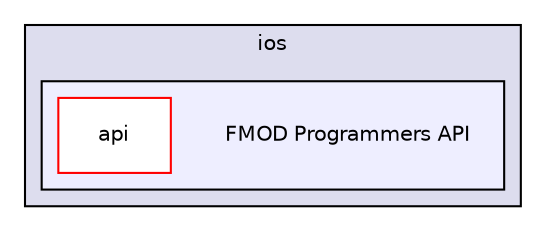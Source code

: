 digraph "fmod/ios/FMOD Programmers API" {
  compound=true
  node [ fontsize="10", fontname="Helvetica"];
  edge [ labelfontsize="10", labelfontname="Helvetica"];
  subgraph clusterdir_78937edcb45b8d21d64b7670027ae423 {
    graph [ bgcolor="#ddddee", pencolor="black", label="ios" fontname="Helvetica", fontsize="10", URL="dir_78937edcb45b8d21d64b7670027ae423.html"]
  subgraph clusterdir_c24014f124dabb57ef3a24d9e0a2b174 {
    graph [ bgcolor="#eeeeff", pencolor="black", label="" URL="dir_c24014f124dabb57ef3a24d9e0a2b174.html"];
    dir_c24014f124dabb57ef3a24d9e0a2b174 [shape=plaintext label="FMOD Programmers API"];
    dir_8631acaf2fa5bbe95cc300d189199481 [shape=box label="api" color="red" fillcolor="white" style="filled" URL="dir_8631acaf2fa5bbe95cc300d189199481.html"];
  }
  }
}

